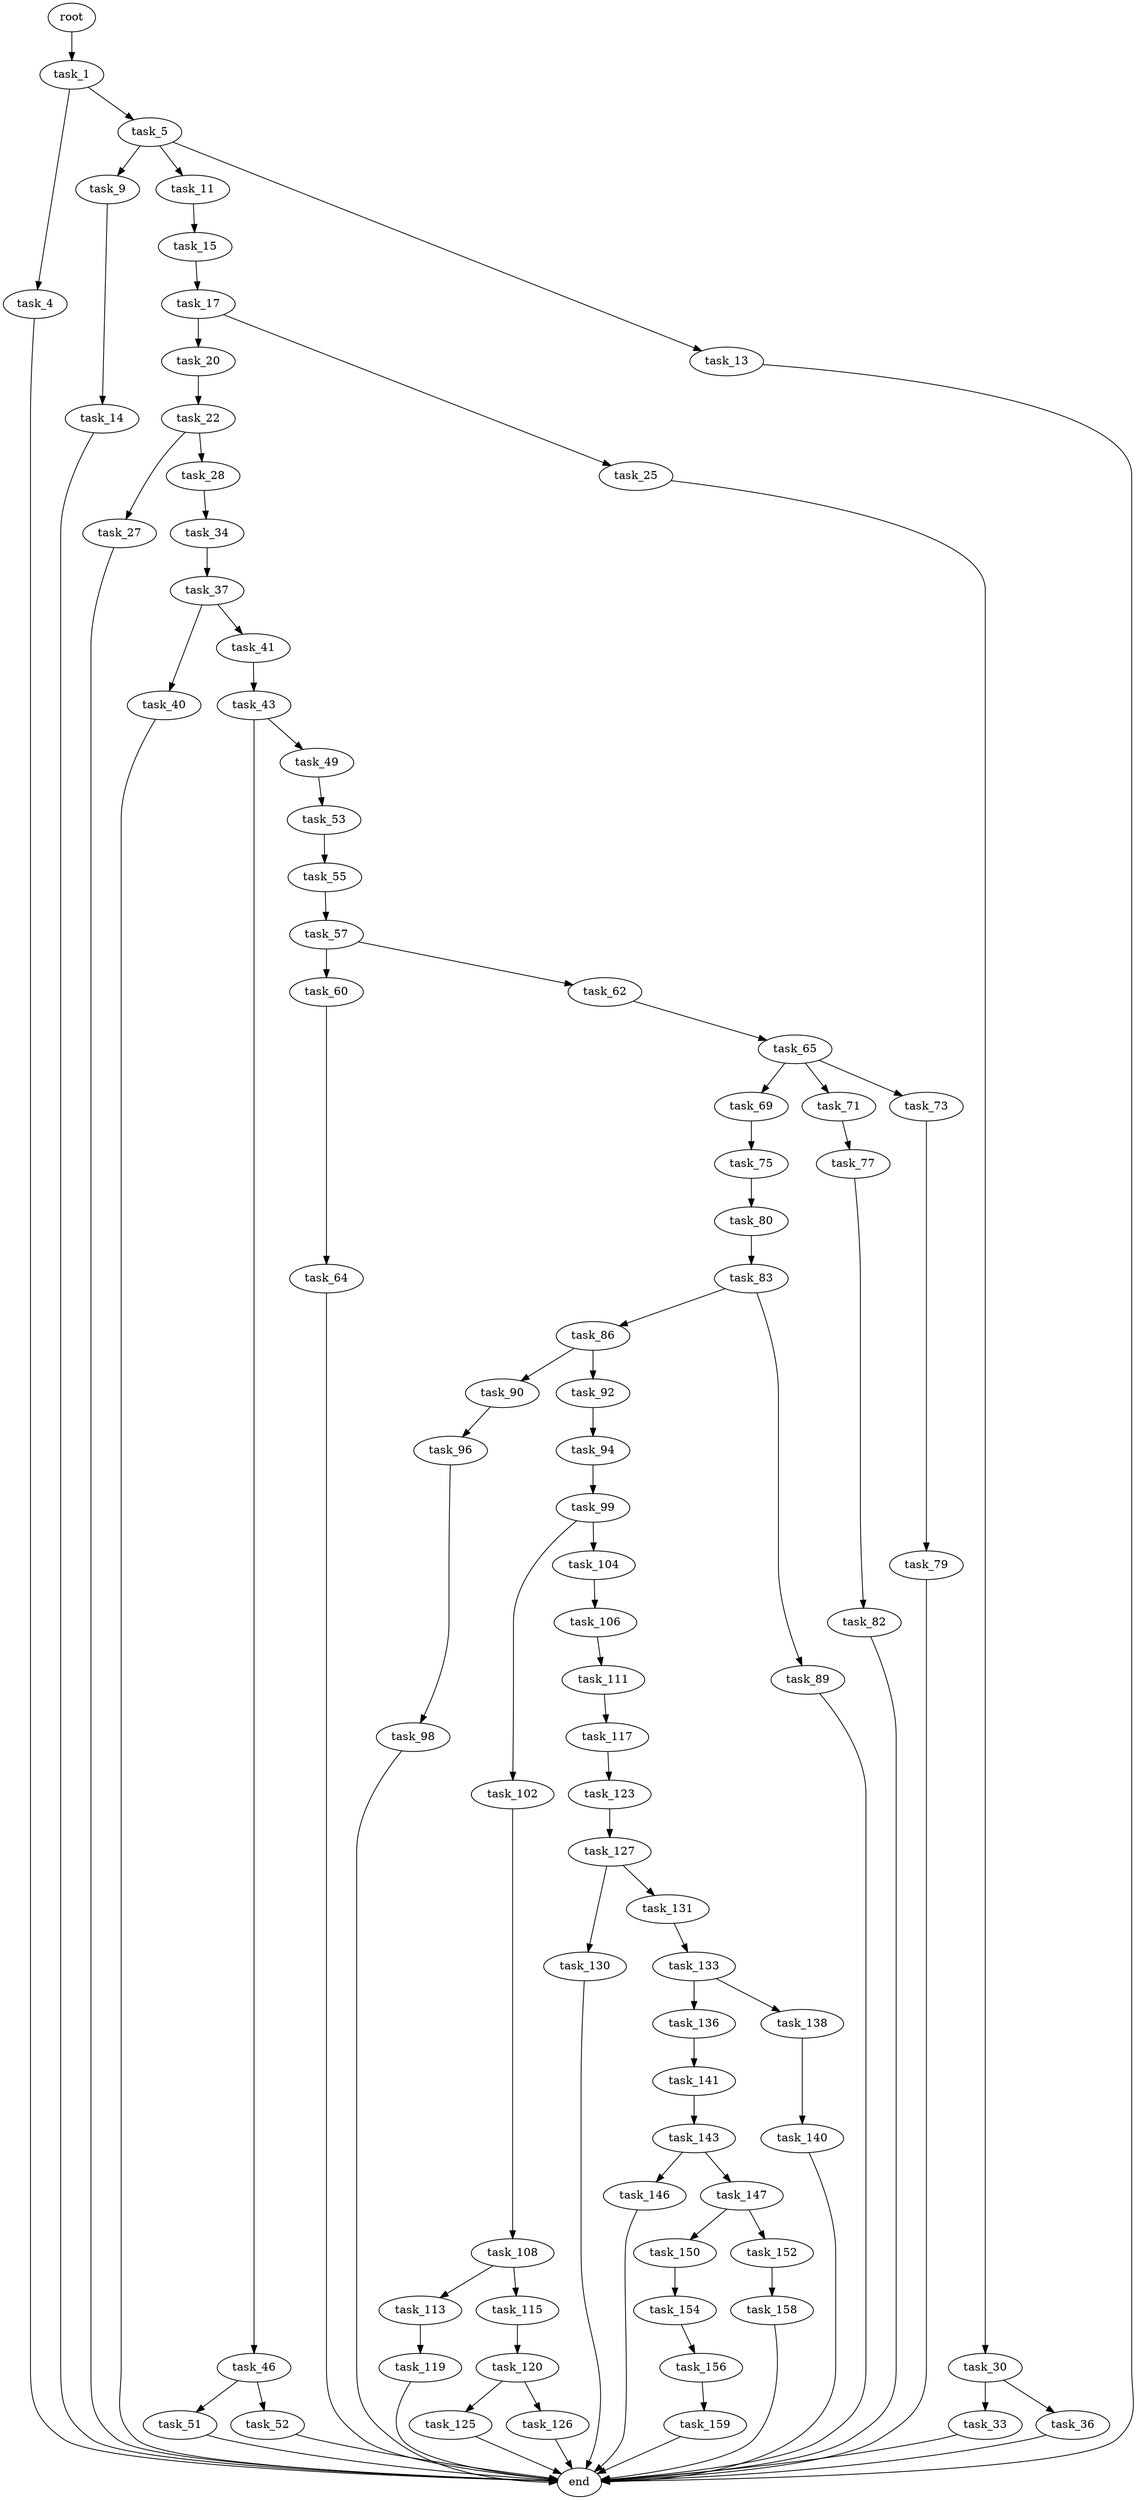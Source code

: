 digraph G {
  root [size="0.000000"];
  task_1 [size="27714105678.000000"];
  task_4 [size="16122231848.000000"];
  task_5 [size="38531325138.000000"];
  end [size="0.000000"];
  task_9 [size="50025671412.000000"];
  task_11 [size="134217728000.000000"];
  task_13 [size="43082735473.000000"];
  task_14 [size="1182271028.000000"];
  task_15 [size="1816530700.000000"];
  task_17 [size="231928233984.000000"];
  task_20 [size="28991029248.000000"];
  task_25 [size="359932580487.000000"];
  task_22 [size="81855952116.000000"];
  task_27 [size="26373852470.000000"];
  task_28 [size="382247205685.000000"];
  task_30 [size="8589934592.000000"];
  task_34 [size="140587608696.000000"];
  task_33 [size="1238171052.000000"];
  task_36 [size="25681580030.000000"];
  task_37 [size="171671972246.000000"];
  task_40 [size="1463200884.000000"];
  task_41 [size="231928233984.000000"];
  task_43 [size="54515675704.000000"];
  task_46 [size="280175139348.000000"];
  task_49 [size="782757789696.000000"];
  task_51 [size="9594402370.000000"];
  task_52 [size="594048882861.000000"];
  task_53 [size="782757789696.000000"];
  task_55 [size="368293445632.000000"];
  task_57 [size="4233080170.000000"];
  task_60 [size="782757789696.000000"];
  task_62 [size="549755813888.000000"];
  task_64 [size="60192578562.000000"];
  task_65 [size="1073741824000.000000"];
  task_69 [size="55716555779.000000"];
  task_71 [size="4689538522.000000"];
  task_73 [size="549755813888.000000"];
  task_75 [size="240276972570.000000"];
  task_77 [size="822517267312.000000"];
  task_79 [size="325224915553.000000"];
  task_80 [size="1216428078759.000000"];
  task_82 [size="1033742506038.000000"];
  task_83 [size="802962990.000000"];
  task_86 [size="29824952148.000000"];
  task_89 [size="645685387295.000000"];
  task_90 [size="514427425252.000000"];
  task_92 [size="198734912988.000000"];
  task_96 [size="231928233984.000000"];
  task_94 [size="2866410219.000000"];
  task_99 [size="935808674.000000"];
  task_98 [size="9031810680.000000"];
  task_102 [size="451839007341.000000"];
  task_104 [size="45978994644.000000"];
  task_108 [size="1123027294026.000000"];
  task_106 [size="845999263.000000"];
  task_111 [size="3373501234.000000"];
  task_113 [size="589715217212.000000"];
  task_115 [size="12465877377.000000"];
  task_117 [size="1073741824000.000000"];
  task_119 [size="368293445632.000000"];
  task_120 [size="28991029248.000000"];
  task_123 [size="5761997808.000000"];
  task_125 [size="256116278040.000000"];
  task_126 [size="39889227486.000000"];
  task_127 [size="5243054585.000000"];
  task_130 [size="1157215139.000000"];
  task_131 [size="6064499704.000000"];
  task_133 [size="268356714832.000000"];
  task_136 [size="134217728000.000000"];
  task_138 [size="34311513222.000000"];
  task_141 [size="28991029248.000000"];
  task_140 [size="110780447016.000000"];
  task_143 [size="1745743494.000000"];
  task_146 [size="28991029248.000000"];
  task_147 [size="1073741824000.000000"];
  task_150 [size="134217728000.000000"];
  task_152 [size="268075964617.000000"];
  task_154 [size="11114484002.000000"];
  task_158 [size="135379394496.000000"];
  task_156 [size="830636140396.000000"];
  task_159 [size="14406404683.000000"];

  root -> task_1 [size="1.000000"];
  task_1 -> task_4 [size="838860800.000000"];
  task_1 -> task_5 [size="838860800.000000"];
  task_4 -> end [size="1.000000"];
  task_5 -> task_9 [size="838860800.000000"];
  task_5 -> task_11 [size="838860800.000000"];
  task_5 -> task_13 [size="838860800.000000"];
  task_9 -> task_14 [size="134217728.000000"];
  task_11 -> task_15 [size="209715200.000000"];
  task_13 -> end [size="1.000000"];
  task_14 -> end [size="1.000000"];
  task_15 -> task_17 [size="134217728.000000"];
  task_17 -> task_20 [size="301989888.000000"];
  task_17 -> task_25 [size="301989888.000000"];
  task_20 -> task_22 [size="75497472.000000"];
  task_25 -> task_30 [size="301989888.000000"];
  task_22 -> task_27 [size="75497472.000000"];
  task_22 -> task_28 [size="75497472.000000"];
  task_27 -> end [size="1.000000"];
  task_28 -> task_34 [size="301989888.000000"];
  task_30 -> task_33 [size="33554432.000000"];
  task_30 -> task_36 [size="33554432.000000"];
  task_34 -> task_37 [size="134217728.000000"];
  task_33 -> end [size="1.000000"];
  task_36 -> end [size="1.000000"];
  task_37 -> task_40 [size="411041792.000000"];
  task_37 -> task_41 [size="411041792.000000"];
  task_40 -> end [size="1.000000"];
  task_41 -> task_43 [size="301989888.000000"];
  task_43 -> task_46 [size="209715200.000000"];
  task_43 -> task_49 [size="209715200.000000"];
  task_46 -> task_51 [size="536870912.000000"];
  task_46 -> task_52 [size="536870912.000000"];
  task_49 -> task_53 [size="679477248.000000"];
  task_51 -> end [size="1.000000"];
  task_52 -> end [size="1.000000"];
  task_53 -> task_55 [size="679477248.000000"];
  task_55 -> task_57 [size="411041792.000000"];
  task_57 -> task_60 [size="75497472.000000"];
  task_57 -> task_62 [size="75497472.000000"];
  task_60 -> task_64 [size="679477248.000000"];
  task_62 -> task_65 [size="536870912.000000"];
  task_64 -> end [size="1.000000"];
  task_65 -> task_69 [size="838860800.000000"];
  task_65 -> task_71 [size="838860800.000000"];
  task_65 -> task_73 [size="838860800.000000"];
  task_69 -> task_75 [size="209715200.000000"];
  task_71 -> task_77 [size="536870912.000000"];
  task_73 -> task_79 [size="536870912.000000"];
  task_75 -> task_80 [size="209715200.000000"];
  task_77 -> task_82 [size="536870912.000000"];
  task_79 -> end [size="1.000000"];
  task_80 -> task_83 [size="838860800.000000"];
  task_82 -> end [size="1.000000"];
  task_83 -> task_86 [size="75497472.000000"];
  task_83 -> task_89 [size="75497472.000000"];
  task_86 -> task_90 [size="679477248.000000"];
  task_86 -> task_92 [size="679477248.000000"];
  task_89 -> end [size="1.000000"];
  task_90 -> task_96 [size="536870912.000000"];
  task_92 -> task_94 [size="134217728.000000"];
  task_96 -> task_98 [size="301989888.000000"];
  task_94 -> task_99 [size="301989888.000000"];
  task_99 -> task_102 [size="33554432.000000"];
  task_99 -> task_104 [size="33554432.000000"];
  task_98 -> end [size="1.000000"];
  task_102 -> task_108 [size="411041792.000000"];
  task_104 -> task_106 [size="33554432.000000"];
  task_108 -> task_113 [size="838860800.000000"];
  task_108 -> task_115 [size="838860800.000000"];
  task_106 -> task_111 [size="33554432.000000"];
  task_111 -> task_117 [size="134217728.000000"];
  task_113 -> task_119 [size="679477248.000000"];
  task_115 -> task_120 [size="411041792.000000"];
  task_117 -> task_123 [size="838860800.000000"];
  task_119 -> end [size="1.000000"];
  task_120 -> task_125 [size="75497472.000000"];
  task_120 -> task_126 [size="75497472.000000"];
  task_123 -> task_127 [size="301989888.000000"];
  task_125 -> end [size="1.000000"];
  task_126 -> end [size="1.000000"];
  task_127 -> task_130 [size="209715200.000000"];
  task_127 -> task_131 [size="209715200.000000"];
  task_130 -> end [size="1.000000"];
  task_131 -> task_133 [size="536870912.000000"];
  task_133 -> task_136 [size="411041792.000000"];
  task_133 -> task_138 [size="411041792.000000"];
  task_136 -> task_141 [size="209715200.000000"];
  task_138 -> task_140 [size="33554432.000000"];
  task_141 -> task_143 [size="75497472.000000"];
  task_140 -> end [size="1.000000"];
  task_143 -> task_146 [size="33554432.000000"];
  task_143 -> task_147 [size="33554432.000000"];
  task_146 -> end [size="1.000000"];
  task_147 -> task_150 [size="838860800.000000"];
  task_147 -> task_152 [size="838860800.000000"];
  task_150 -> task_154 [size="209715200.000000"];
  task_152 -> task_158 [size="679477248.000000"];
  task_154 -> task_156 [size="411041792.000000"];
  task_158 -> end [size="1.000000"];
  task_156 -> task_159 [size="679477248.000000"];
  task_159 -> end [size="1.000000"];
}

